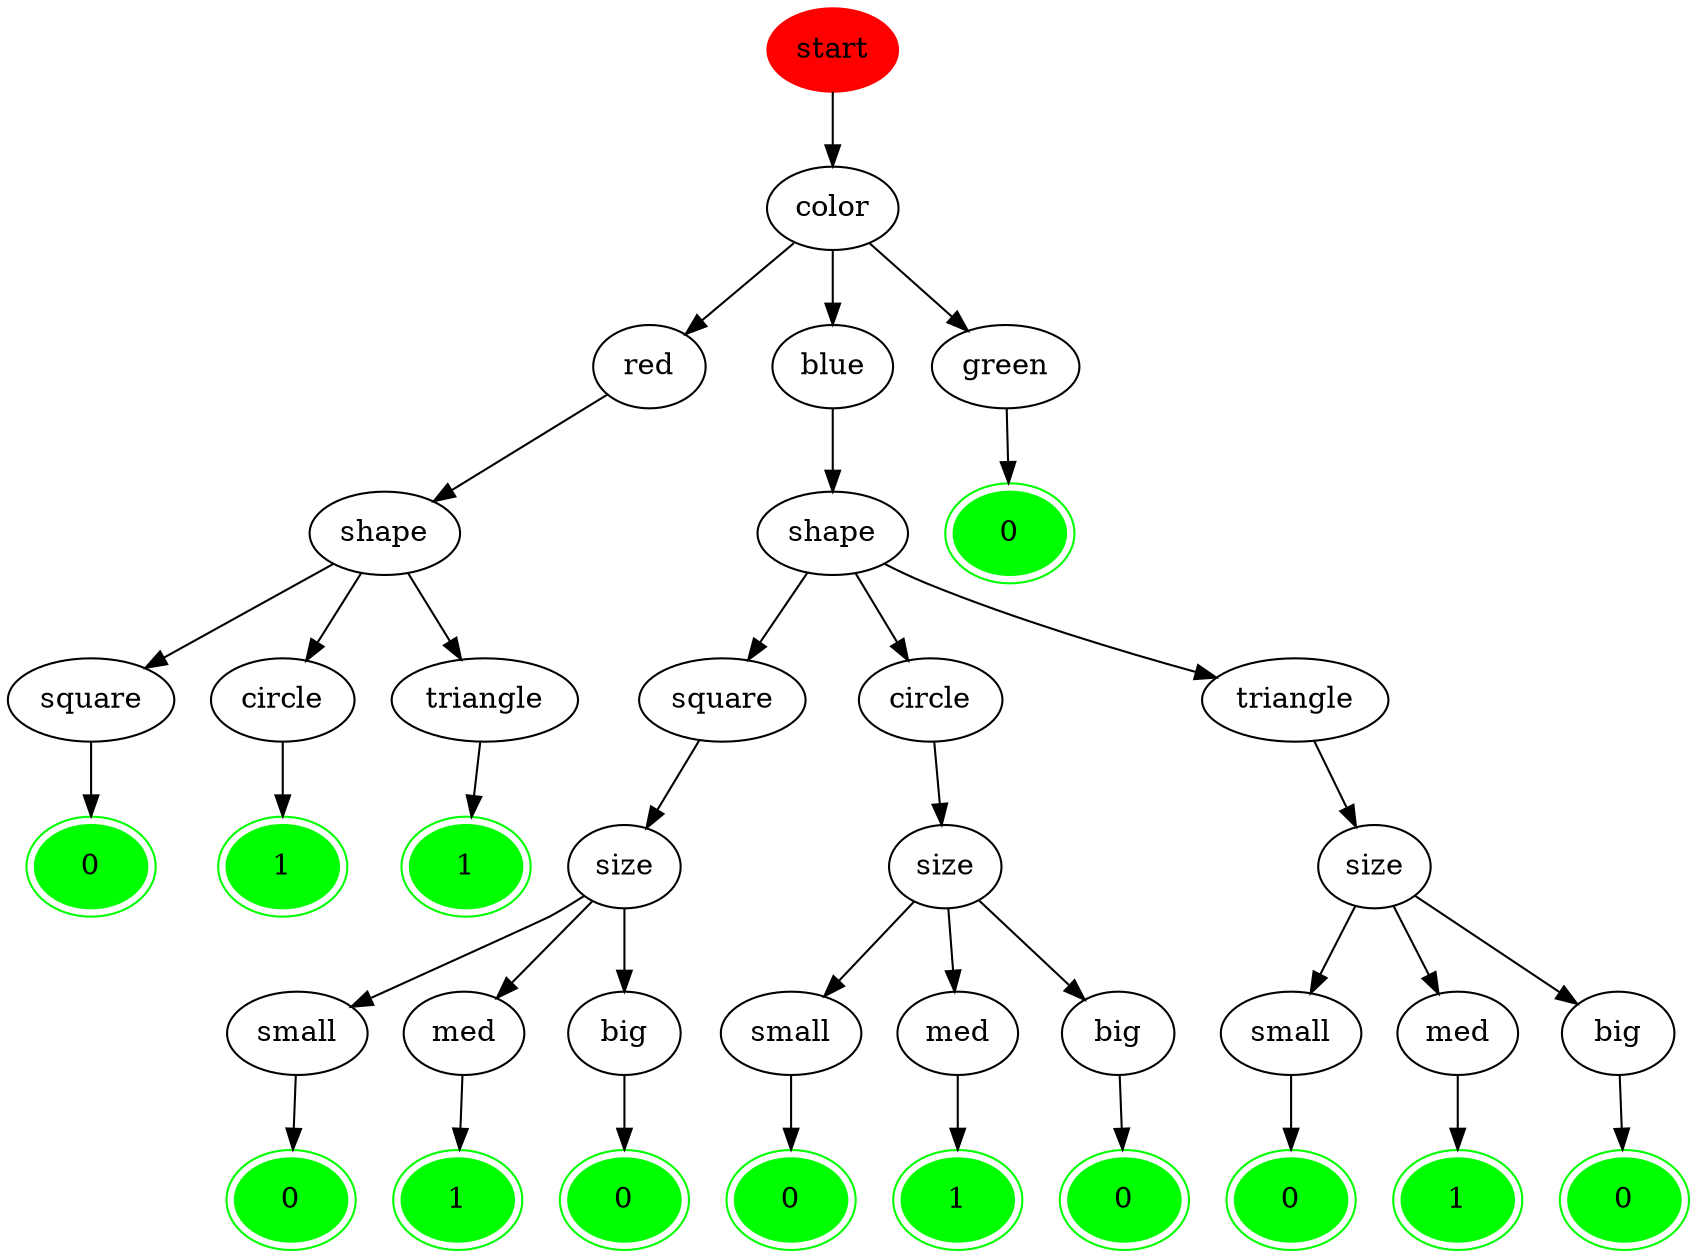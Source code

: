 digraph Tree {
	remincross=true;
	overlap=scalexy;
	splines=true;
	node [height=0.55];
	  0 ->   1;
	  1 ->   2;
	  1 ->   3;
	  1 ->   4;
	  4 ->   5;
	  3 ->   6;
	  6 ->   7;
	  6 ->   8;
	  6 ->   9;
	  9 ->  10;
	 10 ->  11;
	 10 ->  12;
	 10 ->  13;
	 13 ->  14;
	 12 ->  15;
	 11 ->  16;
	  8 ->  17;
	 17 ->  18;
	 17 ->  19;
	 17 ->  20;
	 20 ->  21;
	 19 ->  22;
	 18 ->  23;
	  7 ->  24;
	 24 ->  25;
	 24 ->  26;
	 24 ->  27;
	 27 ->  28;
	 26 ->  29;
	 25 ->  30;
	  2 ->  31;
	 31 ->  32;
	 31 ->  33;
	 31 ->  34;
	 34 ->  35;
	 33 ->  36;
	 32 ->  37;
	  0 [label="start",style=filled,color=red];
	  1 [label="color"];
	  2 [label="red"];
	  3 [label="blue"];
	  4 [label="green"];
	  5 [label="0",peripheries=2,style=filled,color=green];
	  6 [label="shape"];
	  7 [label="square"];
	  8 [label="circle"];
	  9 [label="triangle"];
	 10 [label="size"];
	 11 [label="small"];
	 12 [label="med"];
	 13 [label="big"];
	 14 [label="0",peripheries=2,style=filled,color=green];
	 15 [label="1",peripheries=2,style=filled,color=green];
	 16 [label="0",peripheries=2,style=filled,color=green];
	 17 [label="size"];
	 18 [label="small"];
	 19 [label="med"];
	 20 [label="big"];
	 21 [label="0",peripheries=2,style=filled,color=green];
	 22 [label="1",peripheries=2,style=filled,color=green];
	 23 [label="0",peripheries=2,style=filled,color=green];
	 24 [label="size"];
	 25 [label="small"];
	 26 [label="med"];
	 27 [label="big"];
	 28 [label="0",peripheries=2,style=filled,color=green];
	 29 [label="1",peripheries=2,style=filled,color=green];
	 30 [label="0",peripheries=2,style=filled,color=green];
	 31 [label="shape"];
	 32 [label="square"];
	 33 [label="circle"];
	 34 [label="triangle"];
	 35 [label="1",peripheries=2,style=filled,color=green];
	 36 [label="1",peripheries=2,style=filled,color=green];
	 37 [label="0",peripheries=2,style=filled,color=green];
}